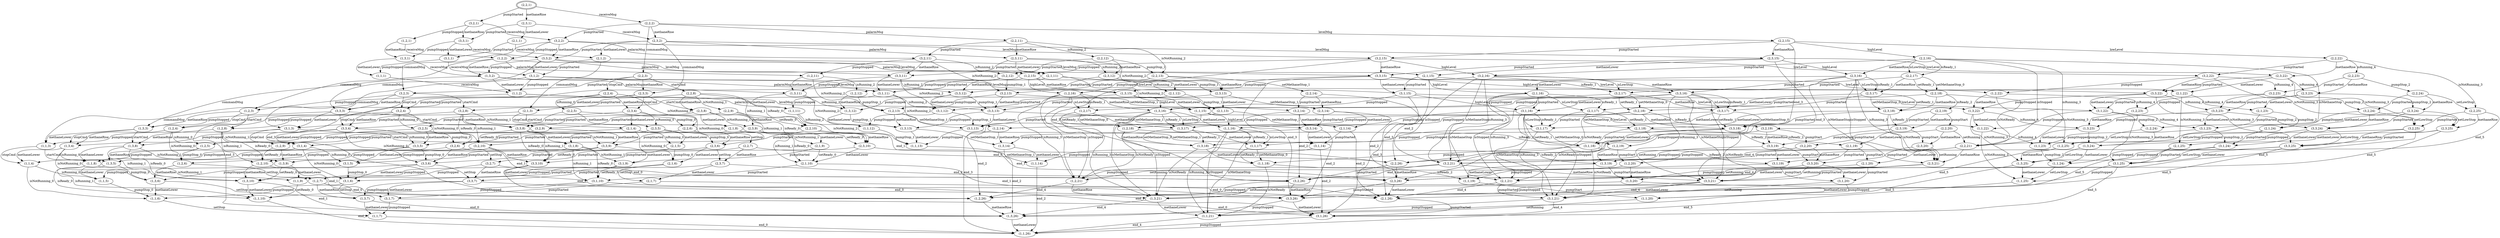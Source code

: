 digraph G {
center = TRUE;
mclimit = 10.0;
nodesep = 0.05;
node [ width=0.25, height=0.25, label="" ];
s0 [ peripheries=2 ];
s0 [label="(2,2,1)"];
s1 [label="(3,2,1)"];
s2 [label="(2,3,1)"];
s3 [label="(2,2,2)"];
s4 [label="(1,2,1)"];
s5 [label="(3,3,1)"];
s6 [label="(3,2,2)"];
s7 [label="(2,1,1)"];
s8 [label="(2,3,2)"];
s9 [label="(2,2,15)"];
s10 [label="(2,2,11)"];
s11 [label="(2,2,3)"];
s12 [label="(1,3,1)"];
s13 [label="(1,2,2)"];
s14 [label="(3,1,1)"];
s15 [label="(3,3,2)"];
s16 [label="(3,2,15)"];
s17 [label="(3,2,11)"];
s18 [label="(3,2,3)"];
s19 [label="(2,1,2)"];
s20 [label="(2,3,15)"];
s21 [label="(2,3,11)"];
s22 [label="(2,3,3)"];
s23 [label="(2,2,22)"];
s24 [label="(2,2,16)"];
s25 [label="(2,2,26)"];
s26 [label="(2,2,13)"];
s27 [label="(2,2,12)"];
s28 [label="(2,2,8)"];
s29 [label="(2,2,4)"];
s30 [label="(1,1,1)"];
s31 [label="(1,3,2)"];
s32 [label="(1,2,15)"];
s33 [label="(1,2,11)"];
s34 [label="(1,2,3)"];
s35 [label="(3,1,2)"];
s36 [label="(3,3,15)"];
s37 [label="(3,3,11)"];
s38 [label="(3,3,3)"];
s39 [label="(3,2,22)"];
s40 [label="(3,2,16)"];
s41 [label="(3,2,26)"];
s42 [label="(3,2,13)"];
s43 [label="(3,2,12)"];
s44 [label="(3,2,8)"];
s45 [label="(3,2,4)"];
s46 [label="(2,1,15)"];
s47 [label="(2,1,11)"];
s48 [label="(2,1,3)"];
s49 [label="(2,3,22)"];
s50 [label="(2,3,16)"];
s51 [label="(2,3,26)"];
s52 [label="(2,3,13)"];
s53 [label="(2,3,12)"];
s54 [label="(2,3,8)"];
s55 [label="(2,3,4)"];
s56 [label="(2,2,25)"];
s57 [label="(2,2,23)"];
s58 [label="(2,2,21)"];
s59 [label="(2,2,17)"];
s60 [label="(2,2,14)"];
s61 [label="(2,2,10)"];
s62 [label="(2,2,9)"];
s63 [label="(2,2,6)"];
s64 [label="(2,2,5)"];
s65 [label="(1,1,2)"];
s66 [label="(1,3,15)"];
s67 [label="(1,3,11)"];
s68 [label="(1,3,3)"];
s69 [label="(1,2,22)"];
s70 [label="(1,2,16)"];
s71 [label="(1,2,26)"];
s72 [label="(1,2,13)"];
s73 [label="(1,2,12)"];
s74 [label="(1,2,8)"];
s75 [label="(1,2,4)"];
s76 [label="(3,1,15)"];
s77 [label="(3,1,11)"];
s78 [label="(3,1,3)"];
s79 [label="(3,3,22)"];
s80 [label="(3,3,16)"];
s81 [label="(3,3,26)"];
s82 [label="(3,3,13)"];
s83 [label="(3,3,12)"];
s84 [label="(3,3,8)"];
s85 [label="(3,3,4)"];
s86 [label="(3,2,25)"];
s87 [label="(3,2,23)"];
s88 [label="(3,2,21)"];
s89 [label="(3,2,17)"];
s90 [label="(3,2,14)"];
s91 [label="(3,2,10)"];
s92 [label="(3,2,9)"];
s93 [label="(3,2,6)"];
s94 [label="(3,2,5)"];
s95 [label="(2,1,22)"];
s96 [label="(2,1,16)"];
s97 [label="(2,1,26)"];
s98 [label="(2,1,13)"];
s99 [label="(2,1,12)"];
s100 [label="(2,1,8)"];
s101 [label="(2,1,4)"];
s102 [label="(2,3,25)"];
s103 [label="(2,3,23)"];
s104 [label="(2,3,21)"];
s105 [label="(2,3,17)"];
s106 [label="(2,3,14)"];
s107 [label="(2,3,10)"];
s108 [label="(2,3,9)"];
s109 [label="(2,3,6)"];
s110 [label="(2,3,5)"];
s111 [label="(2,2,24)"];
s112 [label="(2,2,18)"];
s113 [label="(2,2,7)"];
s114 [label="(1,1,15)"];
s115 [label="(1,1,11)"];
s116 [label="(1,1,3)"];
s117 [label="(1,3,22)"];
s118 [label="(1,3,16)"];
s119 [label="(1,3,26)"];
s120 [label="(1,3,13)"];
s121 [label="(1,3,12)"];
s122 [label="(1,3,8)"];
s123 [label="(1,3,4)"];
s124 [label="(1,2,25)"];
s125 [label="(1,2,23)"];
s126 [label="(1,2,21)"];
s127 [label="(1,2,17)"];
s128 [label="(1,2,14)"];
s129 [label="(1,2,10)"];
s130 [label="(1,2,9)"];
s131 [label="(1,2,6)"];
s132 [label="(1,2,5)"];
s133 [label="(3,1,22)"];
s134 [label="(3,1,16)"];
s135 [label="(3,1,26)"];
s136 [label="(3,1,13)"];
s137 [label="(3,1,12)"];
s138 [label="(3,1,8)"];
s139 [label="(3,1,4)"];
s140 [label="(3,3,25)"];
s141 [label="(3,3,23)"];
s142 [label="(3,3,21)"];
s143 [label="(3,3,17)"];
s144 [label="(3,3,14)"];
s145 [label="(3,3,10)"];
s146 [label="(3,3,9)"];
s147 [label="(3,3,6)"];
s148 [label="(3,3,5)"];
s149 [label="(3,2,24)"];
s150 [label="(3,2,18)"];
s151 [label="(3,2,7)"];
s152 [label="(2,1,25)"];
s153 [label="(2,1,23)"];
s154 [label="(2,1,21)"];
s155 [label="(2,1,17)"];
s156 [label="(2,1,14)"];
s157 [label="(2,1,10)"];
s158 [label="(2,1,9)"];
s159 [label="(2,1,6)"];
s160 [label="(2,1,5)"];
s161 [label="(2,3,24)"];
s162 [label="(2,3,18)"];
s163 [label="(2,3,7)"];
s164 [label="(2,2,19)"];
s165 [label="(1,1,22)"];
s166 [label="(1,1,16)"];
s167 [label="(1,1,26)"];
s168 [label="(1,1,13)"];
s169 [label="(1,1,12)"];
s170 [label="(1,1,8)"];
s171 [label="(1,1,4)"];
s172 [label="(1,3,25)"];
s173 [label="(1,3,23)"];
s174 [label="(1,3,21)"];
s175 [label="(1,3,17)"];
s176 [label="(1,3,14)"];
s177 [label="(1,3,10)"];
s178 [label="(1,3,9)"];
s179 [label="(1,3,6)"];
s180 [label="(1,3,5)"];
s181 [label="(1,2,24)"];
s182 [label="(1,2,18)"];
s183 [label="(1,2,7)"];
s184 [label="(3,1,25)"];
s185 [label="(3,1,23)"];
s186 [label="(3,1,21)"];
s187 [label="(3,1,17)"];
s188 [label="(3,1,14)"];
s189 [label="(3,1,10)"];
s190 [label="(3,1,9)"];
s191 [label="(3,1,6)"];
s192 [label="(3,1,5)"];
s193 [label="(3,3,24)"];
s194 [label="(3,3,18)"];
s195 [label="(3,3,7)"];
s196 [label="(3,2,19)"];
s197 [label="(2,1,24)"];
s198 [label="(2,1,18)"];
s199 [label="(2,1,7)"];
s200 [label="(2,3,19)"];
s201 [label="(2,2,20)"];
s202 [label="(1,1,25)"];
s203 [label="(1,1,23)"];
s204 [label="(1,1,21)"];
s205 [label="(1,1,17)"];
s206 [label="(1,1,14)"];
s207 [label="(1,1,10)"];
s208 [label="(1,1,9)"];
s209 [label="(1,1,6)"];
s210 [label="(1,1,5)"];
s211 [label="(1,3,24)"];
s212 [label="(1,3,18)"];
s213 [label="(1,3,7)"];
s214 [label="(1,2,19)"];
s215 [label="(3,1,24)"];
s216 [label="(3,1,18)"];
s217 [label="(3,1,7)"];
s218 [label="(3,3,19)"];
s219 [label="(3,2,20)"];
s220 [label="(2,1,19)"];
s221 [label="(2,3,20)"];
s222 [label="(1,1,24)"];
s223 [label="(1,1,18)"];
s224 [label="(1,1,7)"];
s225 [label="(1,3,19)"];
s226 [label="(1,2,20)"];
s227 [label="(3,1,19)"];
s228 [label="(3,3,20)"];
s229 [label="(2,1,20)"];
s230 [label="(1,1,19)"];
s231 [label="(1,3,20)"];
s232 [label="(3,1,20)"];
s233 [label="(1,1,20)"];
s0->s1[label="pumpStarted"];
s0->s2[label="methaneRise"];
s0->s3[label="receiveMsg"];
s1->s4[label="pumpStopped"];
s1->s5[label="methaneRise"];
s1->s6[label="receiveMsg"];
s2->s5[label="pumpStarted"];
s2->s7[label="methaneLower"];
s2->s8[label="receiveMsg"];
s3->s6[label="pumpStarted"];
s3->s8[label="methaneRise"];
s3->s9[label="levelMsg"];
s3->s10[label="palarmMsg"];
s3->s11[label="commandMsg"];
s4->s12[label="methaneRise"];
s4->s13[label="receiveMsg"];
s5->s12[label="pumpStopped"];
s5->s14[label="methaneLower"];
s5->s15[label="receiveMsg"];
s6->s13[label="pumpStopped"];
s6->s15[label="methaneRise"];
s6->s16[label="levelMsg"];
s6->s17[label="palarmMsg"];
s6->s18[label="commandMsg"];
s7->s14[label="pumpStarted"];
s7->s19[label="receiveMsg"];
s8->s15[label="pumpStarted"];
s8->s19[label="methaneLower"];
s8->s20[label="levelMsg"];
s8->s21[label="palarmMsg"];
s8->s22[label="commandMsg"];
s9->s16[label="pumpStarted"];
s9->s20[label="methaneRise"];
s9->s23[label="lowLevel"];
s9->s24[label="highLevel"];
s9->s25[label="end_3"];
s10->s17[label="pumpStarted"];
s10->s21[label="methaneRise"];
s10->s26[label="isNotRunning_2"];
s10->s27[label="isRunning_2"];
s11->s18[label="pumpStarted"];
s11->s22[label="methaneRise"];
s11->s28[label="startCmd"];
s11->s29[label="stopCmd"];
s12->s30[label="methaneLower"];
s12->s31[label="receiveMsg"];
s13->s31[label="methaneRise"];
s13->s32[label="levelMsg"];
s13->s33[label="palarmMsg"];
s13->s34[label="commandMsg"];
s14->s30[label="pumpStopped"];
s14->s35[label="receiveMsg"];
s15->s31[label="pumpStopped"];
s15->s35[label="methaneLower"];
s15->s36[label="levelMsg"];
s15->s37[label="palarmMsg"];
s15->s38[label="commandMsg"];
s16->s32[label="pumpStopped"];
s16->s36[label="methaneRise"];
s16->s39[label="lowLevel"];
s16->s40[label="highLevel"];
s16->s41[label="end_3"];
s17->s33[label="pumpStopped"];
s17->s37[label="methaneRise"];
s17->s42[label="isNotRunning_2"];
s17->s43[label="isRunning_2"];
s18->s34[label="pumpStopped"];
s18->s38[label="methaneRise"];
s18->s44[label="startCmd"];
s18->s45[label="stopCmd"];
s19->s35[label="pumpStarted"];
s19->s46[label="levelMsg"];
s19->s47[label="palarmMsg"];
s19->s48[label="commandMsg"];
s20->s36[label="pumpStarted"];
s20->s46[label="methaneLower"];
s20->s49[label="lowLevel"];
s20->s50[label="highLevel"];
s20->s51[label="end_3"];
s21->s37[label="pumpStarted"];
s21->s47[label="methaneLower"];
s21->s52[label="isNotRunning_2"];
s21->s53[label="isRunning_2"];
s22->s38[label="pumpStarted"];
s22->s48[label="methaneLower"];
s22->s54[label="startCmd"];
s22->s55[label="stopCmd"];
s23->s39[label="pumpStarted"];
s23->s49[label="methaneRise"];
s23->s56[label="isNotRunning_3"];
s23->s57[label="isRunning_4"];
s24->s40[label="pumpStarted"];
s24->s50[label="methaneRise"];
s24->s58[label="isMethaneStop"];
s24->s58[label="isStopped"];
s24->s58[label="isRunning_3"];
s24->s59[label="isLowStop"];
s24->s59[label="isReady_1"];
s25->s41[label="pumpStarted"];
s25->s51[label="methaneRise"];
s26->s42[label="pumpStarted"];
s26->s52[label="methaneRise"];
s26->s60[label="setMethaneStop_1"];
s27->s43[label="pumpStarted"];
s27->s53[label="methaneRise"];
s27->s26[label="pumpStop_1"];
s28->s44[label="pumpStarted"];
s28->s54[label="methaneRise"];
s28->s61[label="isReady_0"];
s28->s61[label="isRunning_1"];
s28->s62[label="isNotRunning_1"];
s29->s45[label="pumpStarted"];
s29->s55[label="methaneRise"];
s29->s63[label="isNotRunning_0"];
s29->s64[label="isRunning_0"];
s30->s65[label="receiveMsg"];
s31->s65[label="methaneLower"];
s31->s66[label="levelMsg"];
s31->s67[label="palarmMsg"];
s31->s68[label="commandMsg"];
s32->s66[label="methaneRise"];
s32->s69[label="lowLevel"];
s32->s70[label="highLevel"];
s32->s71[label="end_3"];
s33->s67[label="methaneRise"];
s33->s72[label="isNotRunning_2"];
s33->s73[label="isRunning_2"];
s34->s68[label="methaneRise"];
s34->s74[label="startCmd"];
s34->s75[label="stopCmd"];
s35->s65[label="pumpStopped"];
s35->s76[label="levelMsg"];
s35->s77[label="palarmMsg"];
s35->s78[label="commandMsg"];
s36->s66[label="pumpStopped"];
s36->s76[label="methaneLower"];
s36->s79[label="lowLevel"];
s36->s80[label="highLevel"];
s36->s81[label="end_3"];
s37->s67[label="pumpStopped"];
s37->s77[label="methaneLower"];
s37->s82[label="isNotRunning_2"];
s37->s83[label="isRunning_2"];
s38->s68[label="pumpStopped"];
s38->s78[label="methaneLower"];
s38->s84[label="startCmd"];
s38->s85[label="stopCmd"];
s39->s69[label="pumpStopped"];
s39->s79[label="methaneRise"];
s39->s86[label="isNotRunning_3"];
s39->s87[label="isRunning_4"];
s40->s70[label="pumpStopped"];
s40->s80[label="methaneRise"];
s40->s88[label="isMethaneStop"];
s40->s88[label="isStopped"];
s40->s88[label="isRunning_3"];
s40->s89[label="isLowStop"];
s40->s89[label="isReady_1"];
s41->s71[label="pumpStopped"];
s41->s81[label="methaneRise"];
s42->s72[label="pumpStopped"];
s42->s82[label="methaneRise"];
s42->s90[label="setMethaneStop_1"];
s43->s73[label="pumpStopped"];
s43->s83[label="methaneRise"];
s43->s42[label="pumpStop_1"];
s44->s74[label="pumpStopped"];
s44->s84[label="methaneRise"];
s44->s91[label="isReady_0"];
s44->s91[label="isRunning_1"];
s44->s92[label="isNotRunning_1"];
s45->s75[label="pumpStopped"];
s45->s85[label="methaneRise"];
s45->s93[label="isNotRunning_0"];
s45->s94[label="isRunning_0"];
s46->s76[label="pumpStarted"];
s46->s95[label="lowLevel"];
s46->s96[label="highLevel"];
s46->s97[label="end_3"];
s47->s77[label="pumpStarted"];
s47->s98[label="isNotRunning_2"];
s47->s99[label="isRunning_2"];
s48->s78[label="pumpStarted"];
s48->s100[label="startCmd"];
s48->s101[label="stopCmd"];
s49->s79[label="pumpStarted"];
s49->s95[label="methaneLower"];
s49->s102[label="isNotRunning_3"];
s49->s103[label="isRunning_4"];
s50->s80[label="pumpStarted"];
s50->s96[label="methaneLower"];
s50->s104[label="isMethaneStop"];
s50->s104[label="isStopped"];
s50->s104[label="isRunning_3"];
s50->s105[label="isLowStop"];
s50->s105[label="isReady_1"];
s51->s81[label="pumpStarted"];
s51->s97[label="methaneLower"];
s52->s82[label="pumpStarted"];
s52->s98[label="methaneLower"];
s52->s106[label="setMethaneStop_1"];
s53->s83[label="pumpStarted"];
s53->s99[label="methaneLower"];
s53->s52[label="pumpStop_1"];
s54->s84[label="pumpStarted"];
s54->s100[label="methaneLower"];
s54->s107[label="isReady_0"];
s54->s107[label="isRunning_1"];
s54->s108[label="isNotRunning_1"];
s55->s85[label="pumpStarted"];
s55->s101[label="methaneLower"];
s55->s109[label="isNotRunning_0"];
s55->s110[label="isRunning_0"];
s56->s86[label="pumpStarted"];
s56->s102[label="methaneRise"];
s56->s25[label="end_5"];
s57->s87[label="pumpStarted"];
s57->s103[label="methaneRise"];
s57->s111[label="pumpStop_2"];
s58->s88[label="pumpStarted"];
s58->s104[label="methaneRise"];
s58->s25[label="end_4"];
s59->s89[label="pumpStarted"];
s59->s105[label="methaneRise"];
s59->s112[label="setMethaneStop_0"];
s59->s112[label="setReady_1"];
s60->s90[label="pumpStarted"];
s60->s106[label="methaneRise"];
s60->s25[label="end_2"];
s61->s91[label="pumpStarted"];
s61->s107[label="methaneRise"];
s61->s25[label="end_1"];
s62->s92[label="pumpStarted"];
s62->s108[label="methaneRise"];
s62->s61[label="setReady_0"];
s63->s93[label="pumpStarted"];
s63->s109[label="methaneRise"];
s63->s113[label="setStop"];
s64->s94[label="pumpStarted"];
s64->s110[label="methaneRise"];
s64->s63[label="pumpStop_0"];
s65->s114[label="levelMsg"];
s65->s115[label="palarmMsg"];
s65->s116[label="commandMsg"];
s66->s114[label="methaneLower"];
s66->s117[label="lowLevel"];
s66->s118[label="highLevel"];
s66->s119[label="end_3"];
s67->s115[label="methaneLower"];
s67->s120[label="isNotRunning_2"];
s67->s121[label="isRunning_2"];
s68->s116[label="methaneLower"];
s68->s122[label="startCmd"];
s68->s123[label="stopCmd"];
s69->s117[label="methaneRise"];
s69->s124[label="isNotRunning_3"];
s69->s125[label="isRunning_4"];
s70->s118[label="methaneRise"];
s70->s126[label="isMethaneStop"];
s70->s126[label="isStopped"];
s70->s126[label="isRunning_3"];
s70->s127[label="isLowStop"];
s70->s127[label="isReady_1"];
s71->s119[label="methaneRise"];
s72->s120[label="methaneRise"];
s72->s128[label="setMethaneStop_1"];
s73->s121[label="methaneRise"];
s73->s72[label="pumpStop_1"];
s74->s122[label="methaneRise"];
s74->s129[label="isReady_0"];
s74->s129[label="isRunning_1"];
s74->s130[label="isNotRunning_1"];
s75->s123[label="methaneRise"];
s75->s131[label="isNotRunning_0"];
s75->s132[label="isRunning_0"];
s76->s114[label="pumpStopped"];
s76->s133[label="lowLevel"];
s76->s134[label="highLevel"];
s76->s135[label="end_3"];
s77->s115[label="pumpStopped"];
s77->s136[label="isNotRunning_2"];
s77->s137[label="isRunning_2"];
s78->s116[label="pumpStopped"];
s78->s138[label="startCmd"];
s78->s139[label="stopCmd"];
s79->s117[label="pumpStopped"];
s79->s133[label="methaneLower"];
s79->s140[label="isNotRunning_3"];
s79->s141[label="isRunning_4"];
s80->s118[label="pumpStopped"];
s80->s134[label="methaneLower"];
s80->s142[label="isMethaneStop"];
s80->s142[label="isStopped"];
s80->s142[label="isRunning_3"];
s80->s143[label="isLowStop"];
s80->s143[label="isReady_1"];
s81->s119[label="pumpStopped"];
s81->s135[label="methaneLower"];
s82->s120[label="pumpStopped"];
s82->s136[label="methaneLower"];
s82->s144[label="setMethaneStop_1"];
s83->s121[label="pumpStopped"];
s83->s137[label="methaneLower"];
s83->s82[label="pumpStop_1"];
s84->s122[label="pumpStopped"];
s84->s138[label="methaneLower"];
s84->s145[label="isReady_0"];
s84->s145[label="isRunning_1"];
s84->s146[label="isNotRunning_1"];
s85->s123[label="pumpStopped"];
s85->s139[label="methaneLower"];
s85->s147[label="isNotRunning_0"];
s85->s148[label="isRunning_0"];
s86->s124[label="pumpStopped"];
s86->s140[label="methaneRise"];
s86->s41[label="end_5"];
s87->s125[label="pumpStopped"];
s87->s141[label="methaneRise"];
s87->s149[label="pumpStop_2"];
s88->s126[label="pumpStopped"];
s88->s142[label="methaneRise"];
s88->s41[label="end_4"];
s89->s127[label="pumpStopped"];
s89->s143[label="methaneRise"];
s89->s150[label="setMethaneStop_0"];
s89->s150[label="setReady_1"];
s90->s128[label="pumpStopped"];
s90->s144[label="methaneRise"];
s90->s41[label="end_2"];
s91->s129[label="pumpStopped"];
s91->s145[label="methaneRise"];
s91->s41[label="end_1"];
s92->s130[label="pumpStopped"];
s92->s146[label="methaneRise"];
s92->s91[label="setReady_0"];
s93->s131[label="pumpStopped"];
s93->s147[label="methaneRise"];
s93->s151[label="setStop"];
s94->s132[label="pumpStopped"];
s94->s148[label="methaneRise"];
s94->s93[label="pumpStop_0"];
s95->s133[label="pumpStarted"];
s95->s152[label="isNotRunning_3"];
s95->s153[label="isRunning_4"];
s96->s134[label="pumpStarted"];
s96->s154[label="isMethaneStop"];
s96->s154[label="isStopped"];
s96->s154[label="isRunning_3"];
s96->s155[label="isLowStop"];
s96->s155[label="isReady_1"];
s97->s135[label="pumpStarted"];
s98->s136[label="pumpStarted"];
s98->s156[label="setMethaneStop_1"];
s99->s137[label="pumpStarted"];
s99->s98[label="pumpStop_1"];
s100->s138[label="pumpStarted"];
s100->s157[label="isReady_0"];
s100->s157[label="isRunning_1"];
s100->s158[label="isNotRunning_1"];
s101->s139[label="pumpStarted"];
s101->s159[label="isNotRunning_0"];
s101->s160[label="isRunning_0"];
s102->s140[label="pumpStarted"];
s102->s152[label="methaneLower"];
s102->s51[label="end_5"];
s103->s141[label="pumpStarted"];
s103->s153[label="methaneLower"];
s103->s161[label="pumpStop_2"];
s104->s142[label="pumpStarted"];
s104->s154[label="methaneLower"];
s104->s51[label="end_4"];
s105->s143[label="pumpStarted"];
s105->s155[label="methaneLower"];
s105->s162[label="setMethaneStop_0"];
s105->s162[label="setReady_1"];
s106->s144[label="pumpStarted"];
s106->s156[label="methaneLower"];
s106->s51[label="end_2"];
s107->s145[label="pumpStarted"];
s107->s157[label="methaneLower"];
s107->s51[label="end_1"];
s108->s146[label="pumpStarted"];
s108->s158[label="methaneLower"];
s108->s107[label="setReady_0"];
s109->s147[label="pumpStarted"];
s109->s159[label="methaneLower"];
s109->s163[label="setStop"];
s110->s148[label="pumpStarted"];
s110->s160[label="methaneLower"];
s110->s109[label="pumpStop_0"];
s111->s149[label="pumpStarted"];
s111->s161[label="methaneRise"];
s111->s56[label="setLowStop"];
s112->s150[label="pumpStarted"];
s112->s162[label="methaneRise"];
s112->s58[label="isNotReady"];
s112->s164[label="isReady_2"];
s113->s151[label="pumpStarted"];
s113->s163[label="methaneRise"];
s113->s25[label="end_0"];
s114->s165[label="lowLevel"];
s114->s166[label="highLevel"];
s114->s167[label="end_3"];
s115->s168[label="isNotRunning_2"];
s115->s169[label="isRunning_2"];
s116->s170[label="startCmd"];
s116->s171[label="stopCmd"];
s117->s165[label="methaneLower"];
s117->s172[label="isNotRunning_3"];
s117->s173[label="isRunning_4"];
s118->s166[label="methaneLower"];
s118->s174[label="isMethaneStop"];
s118->s174[label="isStopped"];
s118->s174[label="isRunning_3"];
s118->s175[label="isLowStop"];
s118->s175[label="isReady_1"];
s119->s167[label="methaneLower"];
s120->s168[label="methaneLower"];
s120->s176[label="setMethaneStop_1"];
s121->s169[label="methaneLower"];
s121->s120[label="pumpStop_1"];
s122->s170[label="methaneLower"];
s122->s177[label="isReady_0"];
s122->s177[label="isRunning_1"];
s122->s178[label="isNotRunning_1"];
s123->s171[label="methaneLower"];
s123->s179[label="isNotRunning_0"];
s123->s180[label="isRunning_0"];
s124->s172[label="methaneRise"];
s124->s71[label="end_5"];
s125->s173[label="methaneRise"];
s125->s181[label="pumpStop_2"];
s126->s174[label="methaneRise"];
s126->s71[label="end_4"];
s127->s175[label="methaneRise"];
s127->s182[label="setMethaneStop_0"];
s127->s182[label="setReady_1"];
s128->s176[label="methaneRise"];
s128->s71[label="end_2"];
s129->s177[label="methaneRise"];
s129->s71[label="end_1"];
s130->s178[label="methaneRise"];
s130->s129[label="setReady_0"];
s131->s179[label="methaneRise"];
s131->s183[label="setStop"];
s132->s180[label="methaneRise"];
s132->s131[label="pumpStop_0"];
s133->s165[label="pumpStopped"];
s133->s184[label="isNotRunning_3"];
s133->s185[label="isRunning_4"];
s134->s166[label="pumpStopped"];
s134->s186[label="isMethaneStop"];
s134->s186[label="isStopped"];
s134->s186[label="isRunning_3"];
s134->s187[label="isLowStop"];
s134->s187[label="isReady_1"];
s135->s167[label="pumpStopped"];
s136->s168[label="pumpStopped"];
s136->s188[label="setMethaneStop_1"];
s137->s169[label="pumpStopped"];
s137->s136[label="pumpStop_1"];
s138->s170[label="pumpStopped"];
s138->s189[label="isReady_0"];
s138->s189[label="isRunning_1"];
s138->s190[label="isNotRunning_1"];
s139->s171[label="pumpStopped"];
s139->s191[label="isNotRunning_0"];
s139->s192[label="isRunning_0"];
s140->s172[label="pumpStopped"];
s140->s184[label="methaneLower"];
s140->s81[label="end_5"];
s141->s173[label="pumpStopped"];
s141->s185[label="methaneLower"];
s141->s193[label="pumpStop_2"];
s142->s174[label="pumpStopped"];
s142->s186[label="methaneLower"];
s142->s81[label="end_4"];
s143->s175[label="pumpStopped"];
s143->s187[label="methaneLower"];
s143->s194[label="setMethaneStop_0"];
s143->s194[label="setReady_1"];
s144->s176[label="pumpStopped"];
s144->s188[label="methaneLower"];
s144->s81[label="end_2"];
s145->s177[label="pumpStopped"];
s145->s189[label="methaneLower"];
s145->s81[label="end_1"];
s146->s178[label="pumpStopped"];
s146->s190[label="methaneLower"];
s146->s145[label="setReady_0"];
s147->s179[label="pumpStopped"];
s147->s191[label="methaneLower"];
s147->s195[label="setStop"];
s148->s180[label="pumpStopped"];
s148->s192[label="methaneLower"];
s148->s147[label="pumpStop_0"];
s149->s181[label="pumpStopped"];
s149->s193[label="methaneRise"];
s149->s86[label="setLowStop"];
s150->s182[label="pumpStopped"];
s150->s194[label="methaneRise"];
s150->s88[label="isNotReady"];
s150->s196[label="isReady_2"];
s151->s183[label="pumpStopped"];
s151->s195[label="methaneRise"];
s151->s41[label="end_0"];
s152->s184[label="pumpStarted"];
s152->s97[label="end_5"];
s153->s185[label="pumpStarted"];
s153->s197[label="pumpStop_2"];
s154->s186[label="pumpStarted"];
s154->s97[label="end_4"];
s155->s187[label="pumpStarted"];
s155->s198[label="setMethaneStop_0"];
s155->s198[label="setReady_1"];
s156->s188[label="pumpStarted"];
s156->s97[label="end_2"];
s157->s189[label="pumpStarted"];
s157->s97[label="end_1"];
s158->s190[label="pumpStarted"];
s158->s157[label="setReady_0"];
s159->s191[label="pumpStarted"];
s159->s199[label="setStop"];
s160->s192[label="pumpStarted"];
s160->s159[label="pumpStop_0"];
s161->s193[label="pumpStarted"];
s161->s197[label="methaneLower"];
s161->s102[label="setLowStop"];
s162->s194[label="pumpStarted"];
s162->s198[label="methaneLower"];
s162->s104[label="isNotReady"];
s162->s200[label="isReady_2"];
s163->s195[label="pumpStarted"];
s163->s199[label="methaneLower"];
s163->s51[label="end_0"];
s164->s196[label="pumpStarted"];
s164->s200[label="methaneRise"];
s164->s201[label="pumpStart"];
s165->s202[label="isNotRunning_3"];
s165->s203[label="isRunning_4"];
s166->s204[label="isMethaneStop"];
s166->s204[label="isStopped"];
s166->s204[label="isRunning_3"];
s166->s205[label="isLowStop"];
s166->s205[label="isReady_1"];
s168->s206[label="setMethaneStop_1"];
s169->s168[label="pumpStop_1"];
s170->s207[label="isReady_0"];
s170->s207[label="isRunning_1"];
s170->s208[label="isNotRunning_1"];
s171->s209[label="isNotRunning_0"];
s171->s210[label="isRunning_0"];
s172->s202[label="methaneLower"];
s172->s119[label="end_5"];
s173->s203[label="methaneLower"];
s173->s211[label="pumpStop_2"];
s174->s204[label="methaneLower"];
s174->s119[label="end_4"];
s175->s205[label="methaneLower"];
s175->s212[label="setMethaneStop_0"];
s175->s212[label="setReady_1"];
s176->s206[label="methaneLower"];
s176->s119[label="end_2"];
s177->s207[label="methaneLower"];
s177->s119[label="end_1"];
s178->s208[label="methaneLower"];
s178->s177[label="setReady_0"];
s179->s209[label="methaneLower"];
s179->s213[label="setStop"];
s180->s210[label="methaneLower"];
s180->s179[label="pumpStop_0"];
s181->s211[label="methaneRise"];
s181->s124[label="setLowStop"];
s182->s212[label="methaneRise"];
s182->s126[label="isNotReady"];
s182->s214[label="isReady_2"];
s183->s213[label="methaneRise"];
s183->s71[label="end_0"];
s184->s202[label="pumpStopped"];
s184->s135[label="end_5"];
s185->s203[label="pumpStopped"];
s185->s215[label="pumpStop_2"];
s186->s204[label="pumpStopped"];
s186->s135[label="end_4"];
s187->s205[label="pumpStopped"];
s187->s216[label="setMethaneStop_0"];
s187->s216[label="setReady_1"];
s188->s206[label="pumpStopped"];
s188->s135[label="end_2"];
s189->s207[label="pumpStopped"];
s189->s135[label="end_1"];
s190->s208[label="pumpStopped"];
s190->s189[label="setReady_0"];
s191->s209[label="pumpStopped"];
s191->s217[label="setStop"];
s192->s210[label="pumpStopped"];
s192->s191[label="pumpStop_0"];
s193->s211[label="pumpStopped"];
s193->s215[label="methaneLower"];
s193->s140[label="setLowStop"];
s194->s212[label="pumpStopped"];
s194->s216[label="methaneLower"];
s194->s142[label="isNotReady"];
s194->s218[label="isReady_2"];
s195->s213[label="pumpStopped"];
s195->s217[label="methaneLower"];
s195->s81[label="end_0"];
s196->s214[label="pumpStopped"];
s196->s218[label="methaneRise"];
s196->s219[label="pumpStart"];
s197->s215[label="pumpStarted"];
s197->s152[label="setLowStop"];
s198->s216[label="pumpStarted"];
s198->s154[label="isNotReady"];
s198->s220[label="isReady_2"];
s199->s217[label="pumpStarted"];
s199->s97[label="end_0"];
s200->s218[label="pumpStarted"];
s200->s220[label="methaneLower"];
s200->s221[label="pumpStart"];
s201->s219[label="pumpStarted"];
s201->s221[label="methaneRise"];
s201->s58[label="setRunning"];
s202->s167[label="end_5"];
s203->s222[label="pumpStop_2"];
s204->s167[label="end_4"];
s205->s223[label="setMethaneStop_0"];
s205->s223[label="setReady_1"];
s206->s167[label="end_2"];
s207->s167[label="end_1"];
s208->s207[label="setReady_0"];
s209->s224[label="setStop"];
s210->s209[label="pumpStop_0"];
s211->s222[label="methaneLower"];
s211->s172[label="setLowStop"];
s212->s223[label="methaneLower"];
s212->s174[label="isNotReady"];
s212->s225[label="isReady_2"];
s213->s224[label="methaneLower"];
s213->s119[label="end_0"];
s214->s225[label="methaneRise"];
s214->s226[label="pumpStart"];
s215->s222[label="pumpStopped"];
s215->s184[label="setLowStop"];
s216->s223[label="pumpStopped"];
s216->s186[label="isNotReady"];
s216->s227[label="isReady_2"];
s217->s224[label="pumpStopped"];
s217->s135[label="end_0"];
s218->s225[label="pumpStopped"];
s218->s227[label="methaneLower"];
s218->s228[label="pumpStart"];
s219->s226[label="pumpStopped"];
s219->s228[label="methaneRise"];
s219->s88[label="setRunning"];
s220->s227[label="pumpStarted"];
s220->s229[label="pumpStart"];
s221->s228[label="pumpStarted"];
s221->s229[label="methaneLower"];
s221->s104[label="setRunning"];
s222->s202[label="setLowStop"];
s223->s204[label="isNotReady"];
s223->s230[label="isReady_2"];
s224->s167[label="end_0"];
s225->s230[label="methaneLower"];
s225->s231[label="pumpStart"];
s226->s231[label="methaneRise"];
s226->s126[label="setRunning"];
s227->s230[label="pumpStopped"];
s227->s232[label="pumpStart"];
s228->s231[label="pumpStopped"];
s228->s232[label="methaneLower"];
s228->s142[label="setRunning"];
s229->s232[label="pumpStarted"];
s229->s154[label="setRunning"];
s230->s233[label="pumpStart"];
s231->s233[label="methaneLower"];
s231->s174[label="setRunning"];
s232->s233[label="pumpStopped"];
s232->s186[label="setRunning"];
s233->s204[label="setRunning"];
}
